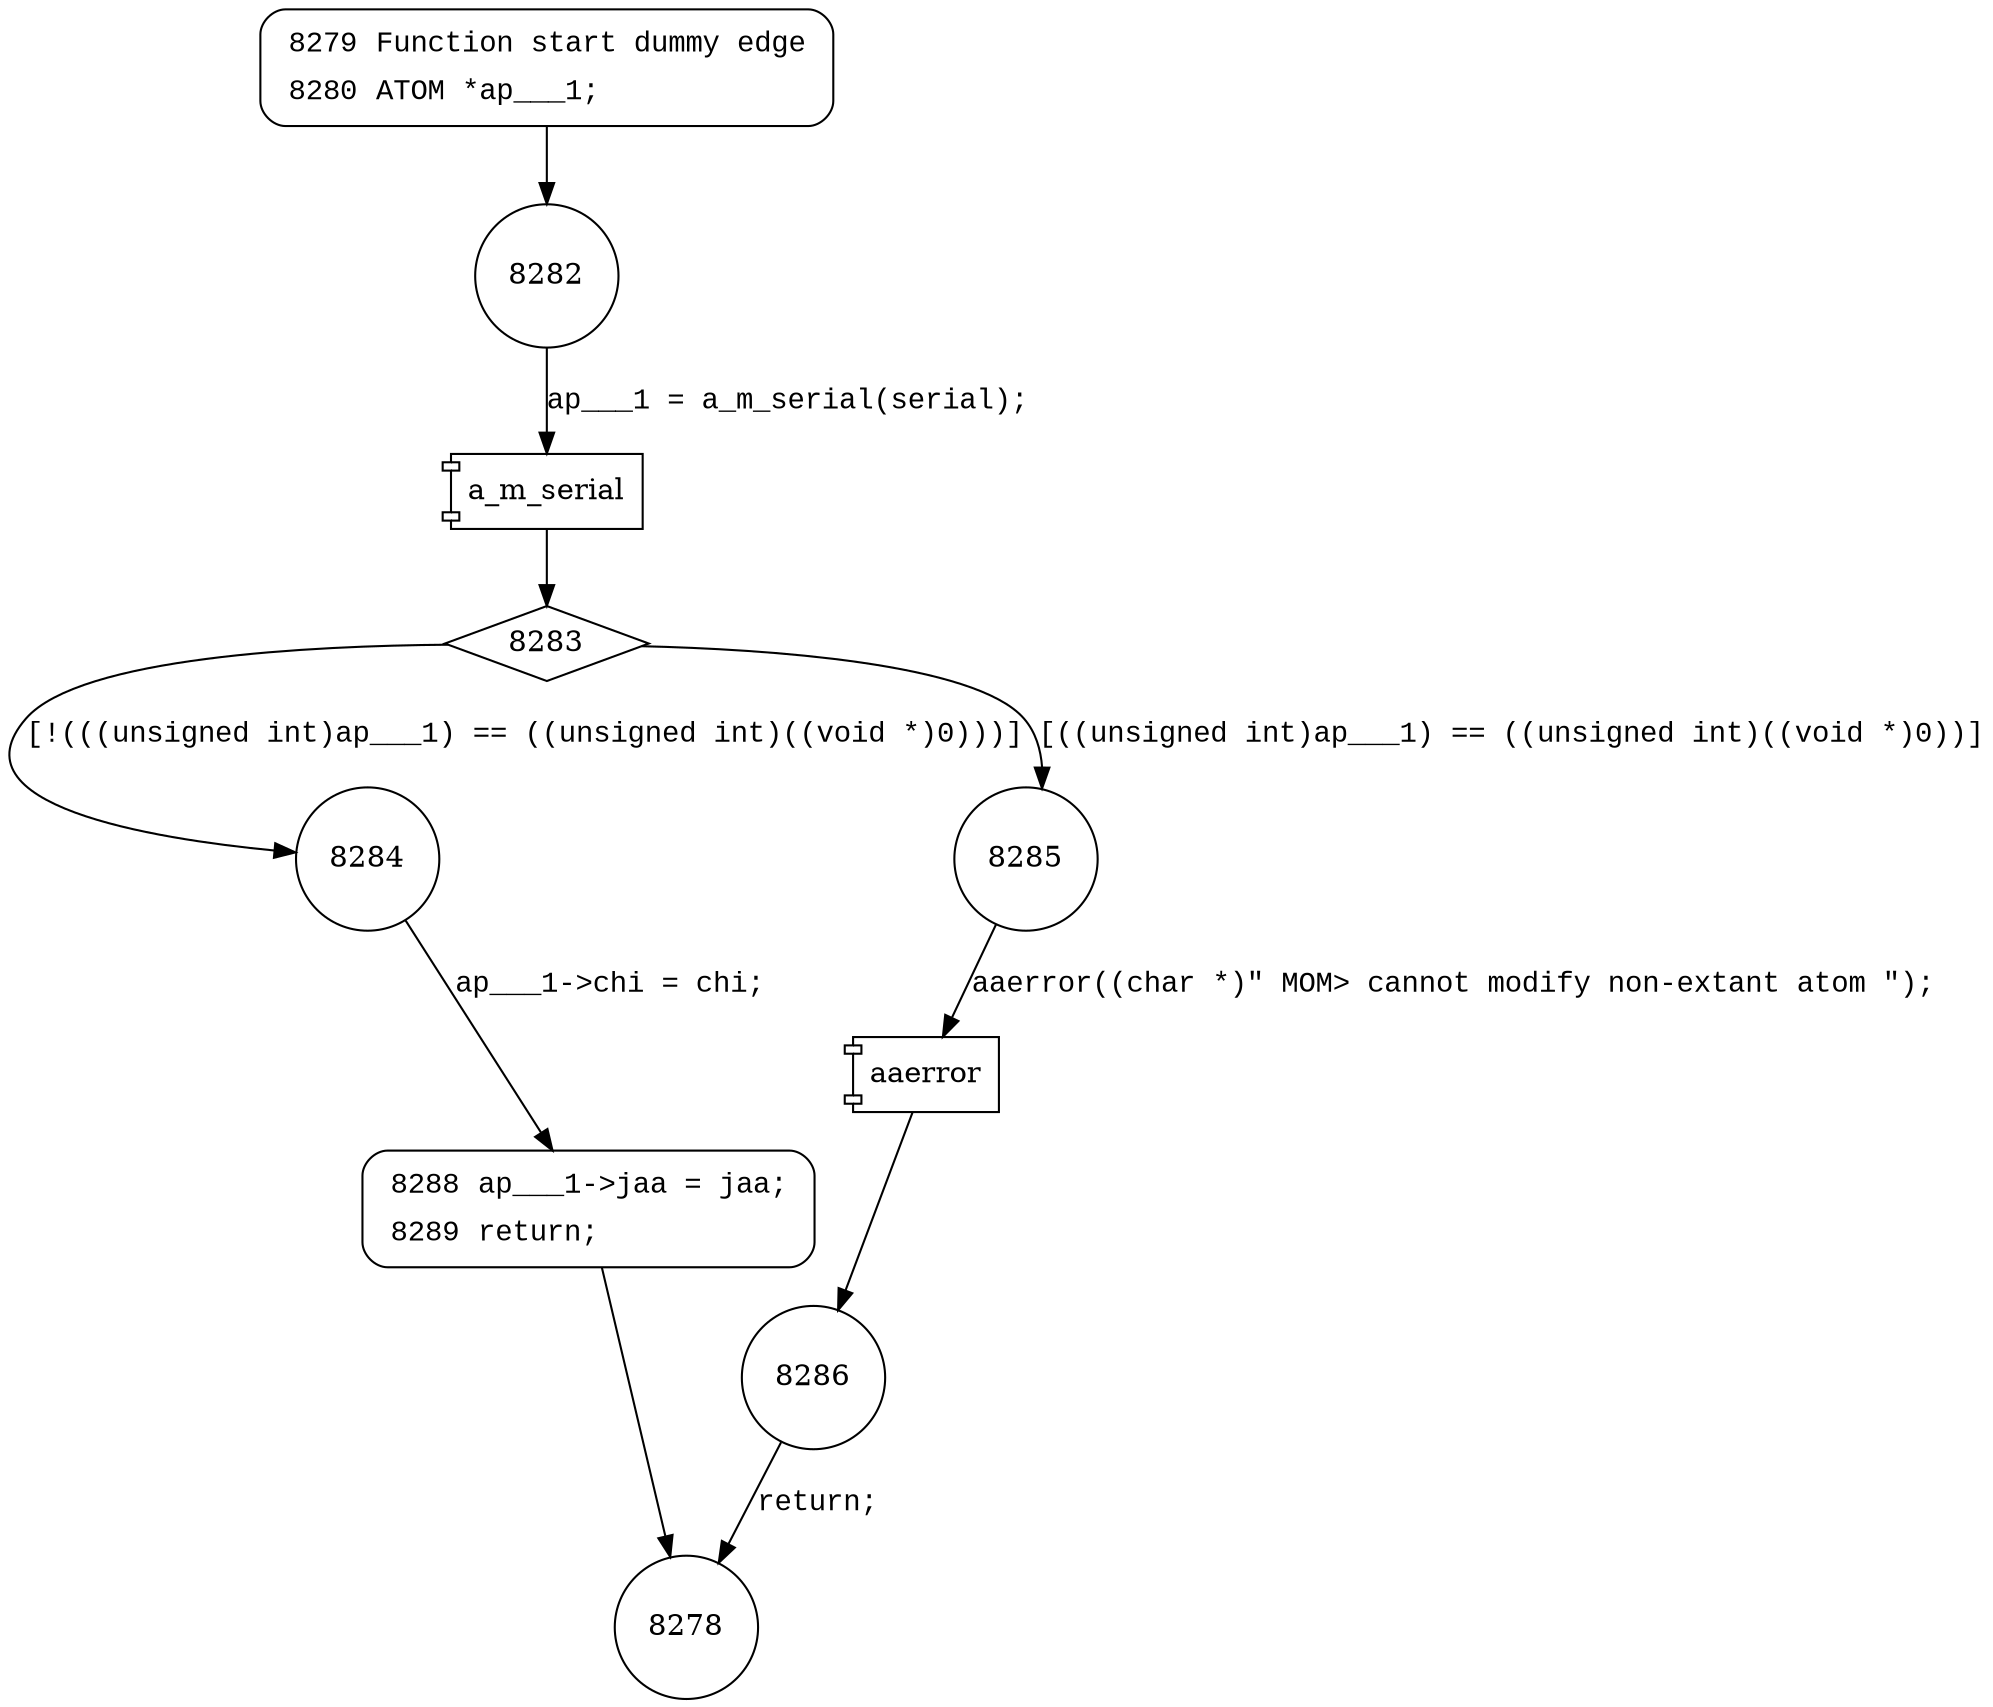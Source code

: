digraph mom_param {
8282 [shape="circle"]
8283 [shape="diamond"]
8284 [shape="circle"]
8285 [shape="circle"]
8286 [shape="circle"]
8288 [shape="circle"]
8278 [shape="circle"]
8279 [style="filled,bold" penwidth="1" fillcolor="white" fontname="Courier New" shape="Mrecord" label=<<table border="0" cellborder="0" cellpadding="3" bgcolor="white"><tr><td align="right">8279</td><td align="left">Function start dummy edge</td></tr><tr><td align="right">8280</td><td align="left">ATOM *ap___1;</td></tr></table>>]
8279 -> 8282[label=""]
8288 [style="filled,bold" penwidth="1" fillcolor="white" fontname="Courier New" shape="Mrecord" label=<<table border="0" cellborder="0" cellpadding="3" bgcolor="white"><tr><td align="right">8288</td><td align="left">ap___1-&gt;jaa = jaa;</td></tr><tr><td align="right">8289</td><td align="left">return;</td></tr></table>>]
8288 -> 8278[label=""]
100050 [shape="component" label="a_m_serial"]
8282 -> 100050 [label="ap___1 = a_m_serial(serial);" fontname="Courier New"]
100050 -> 8283 [label="" fontname="Courier New"]
8283 -> 8284 [label="[!(((unsigned int)ap___1) == ((unsigned int)((void *)0)))]" fontname="Courier New"]
8283 -> 8285 [label="[((unsigned int)ap___1) == ((unsigned int)((void *)0))]" fontname="Courier New"]
100051 [shape="component" label="aaerror"]
8285 -> 100051 [label="aaerror((char *)\" MOM> cannot modify non-extant atom \");" fontname="Courier New"]
100051 -> 8286 [label="" fontname="Courier New"]
8284 -> 8288 [label="ap___1->chi = chi;" fontname="Courier New"]
8286 -> 8278 [label="return;" fontname="Courier New"]
}
